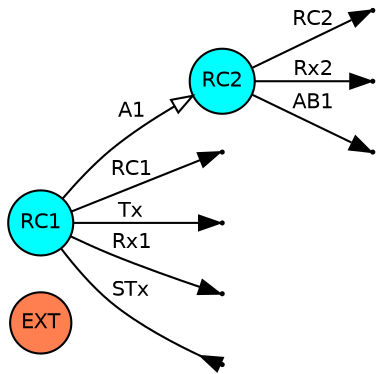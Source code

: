 digraph pwb_model {
	rankdir=LR;
	size="8,5"
	node [ shape = circle , fontname = "Helvetica" , fontsize = 10 , height = 0.1 , width = 0.1 , margin = 0.01 ,  style=filled ];
	edge [ fontname = "Helvetica" , forcelabels= true , fontsize = 10 ];
	"EXT" [shape=circle , regular=1, style=filled , fillcolor=coral ];
	"RC1" [ shape=circle fillcolor=cyan ];
	"RC2" [ shape=circle fillcolor=cyan ];
"REF1" [shape=point , label ="", width=0.02 , height=0.02, regular=1, style=filled , fillcolor=black ];
	RC1 -> REF1 [ label = "RC1" , arrowhead = "normal" ];
"REF2" [shape=point , label ="", width=0.02 , height=0.02, regular=1, style=filled , fillcolor=black ];
	RC2 -> REF2 [ label = "RC2" , arrowhead = "normal" ];
	RC1 -> RC2 [ label = "A1" , arrowhead = "empty" ];
"REF3" [shape=point , label ="", width=0.02 , height=0.02, regular=1, style=filled , fillcolor=black ];
	RC1 -> REF3 [ label = "Tx" , arrowhead = "normal" ];
"REF4" [shape=point , label ="", width=0.02 , height=0.02, regular=1, style=filled , fillcolor=black ];
	RC1 -> REF4 [ label = "Rx1" , arrowhead = "normal" ];
"REF5" [shape=point , label ="", width=0.02 , height=0.02, regular=1, style=filled , fillcolor=black ];
	RC2 -> REF5 [ label = "Rx2" , arrowhead = "normal" ];
"REF6" [shape=point , label ="", width=0.02 , height=0.02, regular=1, style=filled , fillcolor=black ];
	RC1 -> REF6 [ label = "STx" , arrowhead = "inv" ];
"REF7" [shape=point , label ="", width=0.02 , height=0.02, regular=1, style=filled , fillcolor=black ];
	RC2 -> REF7 [ label = "AB1" , arrowhead = "normal" ];
}

